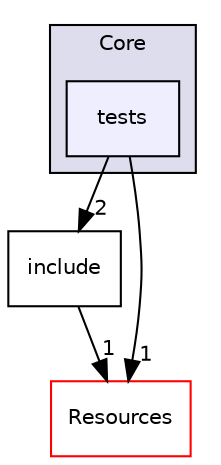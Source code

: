 digraph "tests" {
  compound=true
  node [ fontsize="10", fontname="Helvetica"];
  edge [ labelfontsize="10", labelfontname="Helvetica"];
  subgraph clusterdir_c6310732a22f63c0c2fc5595561e68f1 {
    graph [ bgcolor="#ddddee", pencolor="black", label="Core" fontname="Helvetica", fontsize="10", URL="dir_c6310732a22f63c0c2fc5595561e68f1.html"]
  dir_17ce6e473670a54b2017567f9a70d6a8 [shape=box, label="tests", style="filled", fillcolor="#eeeeff", pencolor="black", URL="dir_17ce6e473670a54b2017567f9a70d6a8.html"];
  }
  dir_4cd4c13d01dc4f9c94211f072e8c6dd9 [shape=box label="include" URL="dir_4cd4c13d01dc4f9c94211f072e8c6dd9.html"];
  dir_bde32bf976401edbce144c1ca78437b0 [shape=box label="Resources" fillcolor="white" style="filled" color="red" URL="dir_bde32bf976401edbce144c1ca78437b0.html"];
  dir_17ce6e473670a54b2017567f9a70d6a8->dir_4cd4c13d01dc4f9c94211f072e8c6dd9 [headlabel="2", labeldistance=1.5 headhref="dir_000025_000024.html"];
  dir_17ce6e473670a54b2017567f9a70d6a8->dir_bde32bf976401edbce144c1ca78437b0 [headlabel="1", labeldistance=1.5 headhref="dir_000025_000019.html"];
  dir_4cd4c13d01dc4f9c94211f072e8c6dd9->dir_bde32bf976401edbce144c1ca78437b0 [headlabel="1", labeldistance=1.5 headhref="dir_000024_000019.html"];
}
